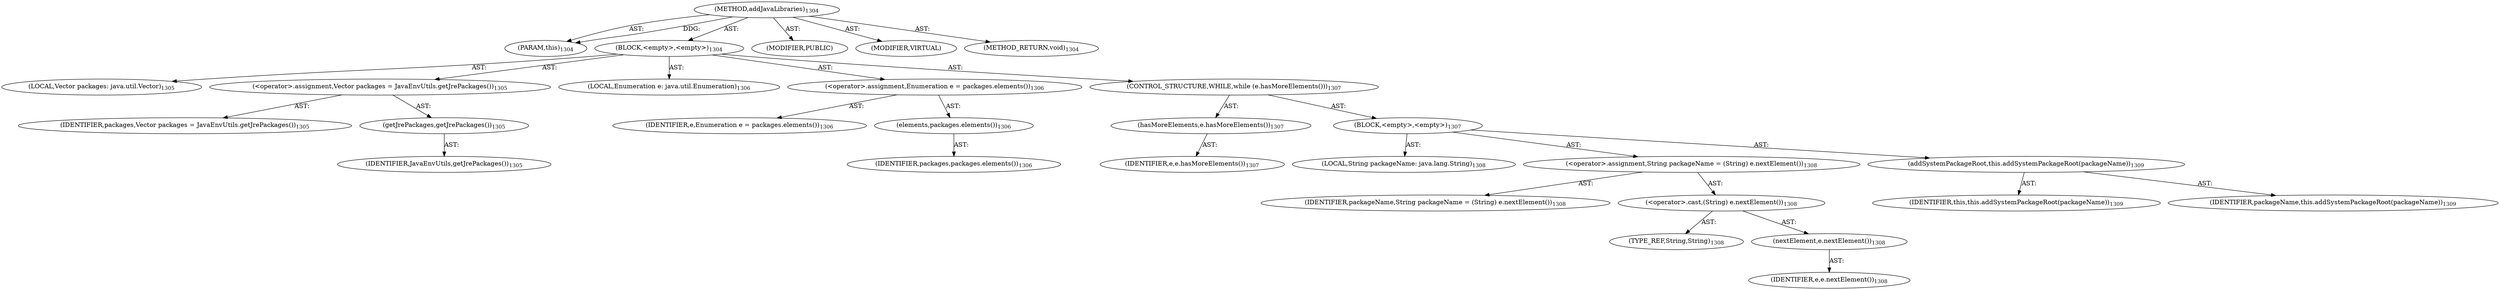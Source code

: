 digraph "addJavaLibraries" {  
"111669149745" [label = <(METHOD,addJavaLibraries)<SUB>1304</SUB>> ]
"115964117017" [label = <(PARAM,this)<SUB>1304</SUB>> ]
"25769803947" [label = <(BLOCK,&lt;empty&gt;,&lt;empty&gt;)<SUB>1304</SUB>> ]
"94489280573" [label = <(LOCAL,Vector packages: java.util.Vector)<SUB>1305</SUB>> ]
"30064771703" [label = <(&lt;operator&gt;.assignment,Vector packages = JavaEnvUtils.getJrePackages())<SUB>1305</SUB>> ]
"68719477279" [label = <(IDENTIFIER,packages,Vector packages = JavaEnvUtils.getJrePackages())<SUB>1305</SUB>> ]
"30064771704" [label = <(getJrePackages,getJrePackages())<SUB>1305</SUB>> ]
"68719477280" [label = <(IDENTIFIER,JavaEnvUtils,getJrePackages())<SUB>1305</SUB>> ]
"94489280574" [label = <(LOCAL,Enumeration e: java.util.Enumeration)<SUB>1306</SUB>> ]
"30064771705" [label = <(&lt;operator&gt;.assignment,Enumeration e = packages.elements())<SUB>1306</SUB>> ]
"68719477281" [label = <(IDENTIFIER,e,Enumeration e = packages.elements())<SUB>1306</SUB>> ]
"30064771706" [label = <(elements,packages.elements())<SUB>1306</SUB>> ]
"68719477282" [label = <(IDENTIFIER,packages,packages.elements())<SUB>1306</SUB>> ]
"47244640368" [label = <(CONTROL_STRUCTURE,WHILE,while (e.hasMoreElements()))<SUB>1307</SUB>> ]
"30064771707" [label = <(hasMoreElements,e.hasMoreElements())<SUB>1307</SUB>> ]
"68719477283" [label = <(IDENTIFIER,e,e.hasMoreElements())<SUB>1307</SUB>> ]
"25769803948" [label = <(BLOCK,&lt;empty&gt;,&lt;empty&gt;)<SUB>1307</SUB>> ]
"94489280575" [label = <(LOCAL,String packageName: java.lang.String)<SUB>1308</SUB>> ]
"30064771708" [label = <(&lt;operator&gt;.assignment,String packageName = (String) e.nextElement())<SUB>1308</SUB>> ]
"68719477284" [label = <(IDENTIFIER,packageName,String packageName = (String) e.nextElement())<SUB>1308</SUB>> ]
"30064771709" [label = <(&lt;operator&gt;.cast,(String) e.nextElement())<SUB>1308</SUB>> ]
"180388626456" [label = <(TYPE_REF,String,String)<SUB>1308</SUB>> ]
"30064771710" [label = <(nextElement,e.nextElement())<SUB>1308</SUB>> ]
"68719477285" [label = <(IDENTIFIER,e,e.nextElement())<SUB>1308</SUB>> ]
"30064771711" [label = <(addSystemPackageRoot,this.addSystemPackageRoot(packageName))<SUB>1309</SUB>> ]
"68719476805" [label = <(IDENTIFIER,this,this.addSystemPackageRoot(packageName))<SUB>1309</SUB>> ]
"68719477286" [label = <(IDENTIFIER,packageName,this.addSystemPackageRoot(packageName))<SUB>1309</SUB>> ]
"133143986295" [label = <(MODIFIER,PUBLIC)> ]
"133143986296" [label = <(MODIFIER,VIRTUAL)> ]
"128849018929" [label = <(METHOD_RETURN,void)<SUB>1304</SUB>> ]
  "111669149745" -> "115964117017"  [ label = "AST: "] 
  "111669149745" -> "25769803947"  [ label = "AST: "] 
  "111669149745" -> "133143986295"  [ label = "AST: "] 
  "111669149745" -> "133143986296"  [ label = "AST: "] 
  "111669149745" -> "128849018929"  [ label = "AST: "] 
  "25769803947" -> "94489280573"  [ label = "AST: "] 
  "25769803947" -> "30064771703"  [ label = "AST: "] 
  "25769803947" -> "94489280574"  [ label = "AST: "] 
  "25769803947" -> "30064771705"  [ label = "AST: "] 
  "25769803947" -> "47244640368"  [ label = "AST: "] 
  "30064771703" -> "68719477279"  [ label = "AST: "] 
  "30064771703" -> "30064771704"  [ label = "AST: "] 
  "30064771704" -> "68719477280"  [ label = "AST: "] 
  "30064771705" -> "68719477281"  [ label = "AST: "] 
  "30064771705" -> "30064771706"  [ label = "AST: "] 
  "30064771706" -> "68719477282"  [ label = "AST: "] 
  "47244640368" -> "30064771707"  [ label = "AST: "] 
  "47244640368" -> "25769803948"  [ label = "AST: "] 
  "30064771707" -> "68719477283"  [ label = "AST: "] 
  "25769803948" -> "94489280575"  [ label = "AST: "] 
  "25769803948" -> "30064771708"  [ label = "AST: "] 
  "25769803948" -> "30064771711"  [ label = "AST: "] 
  "30064771708" -> "68719477284"  [ label = "AST: "] 
  "30064771708" -> "30064771709"  [ label = "AST: "] 
  "30064771709" -> "180388626456"  [ label = "AST: "] 
  "30064771709" -> "30064771710"  [ label = "AST: "] 
  "30064771710" -> "68719477285"  [ label = "AST: "] 
  "30064771711" -> "68719476805"  [ label = "AST: "] 
  "30064771711" -> "68719477286"  [ label = "AST: "] 
  "111669149745" -> "115964117017"  [ label = "DDG: "] 
}
